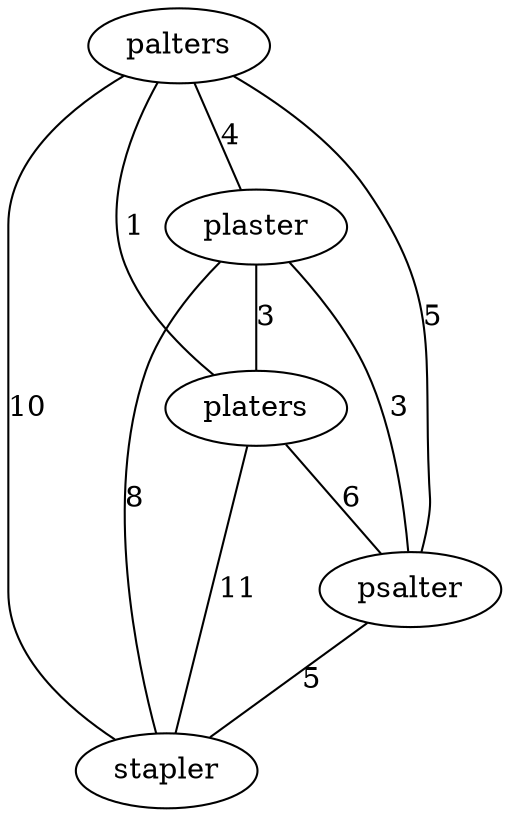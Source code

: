 graph {
	palters -- plaster [ label="4" ];
	palters -- platers [ label="1" ];
	palters -- psalter [ label="5" ];
	palters -- stapler [ label="10" ];
	plaster -- platers [ label="3" ];
	plaster -- psalter [ label="3" ];
	plaster -- stapler [ label="8" ];
	platers -- psalter [ label="6" ];
	platers -- stapler [ label="11" ];
	psalter -- stapler [ label="5" ];
}